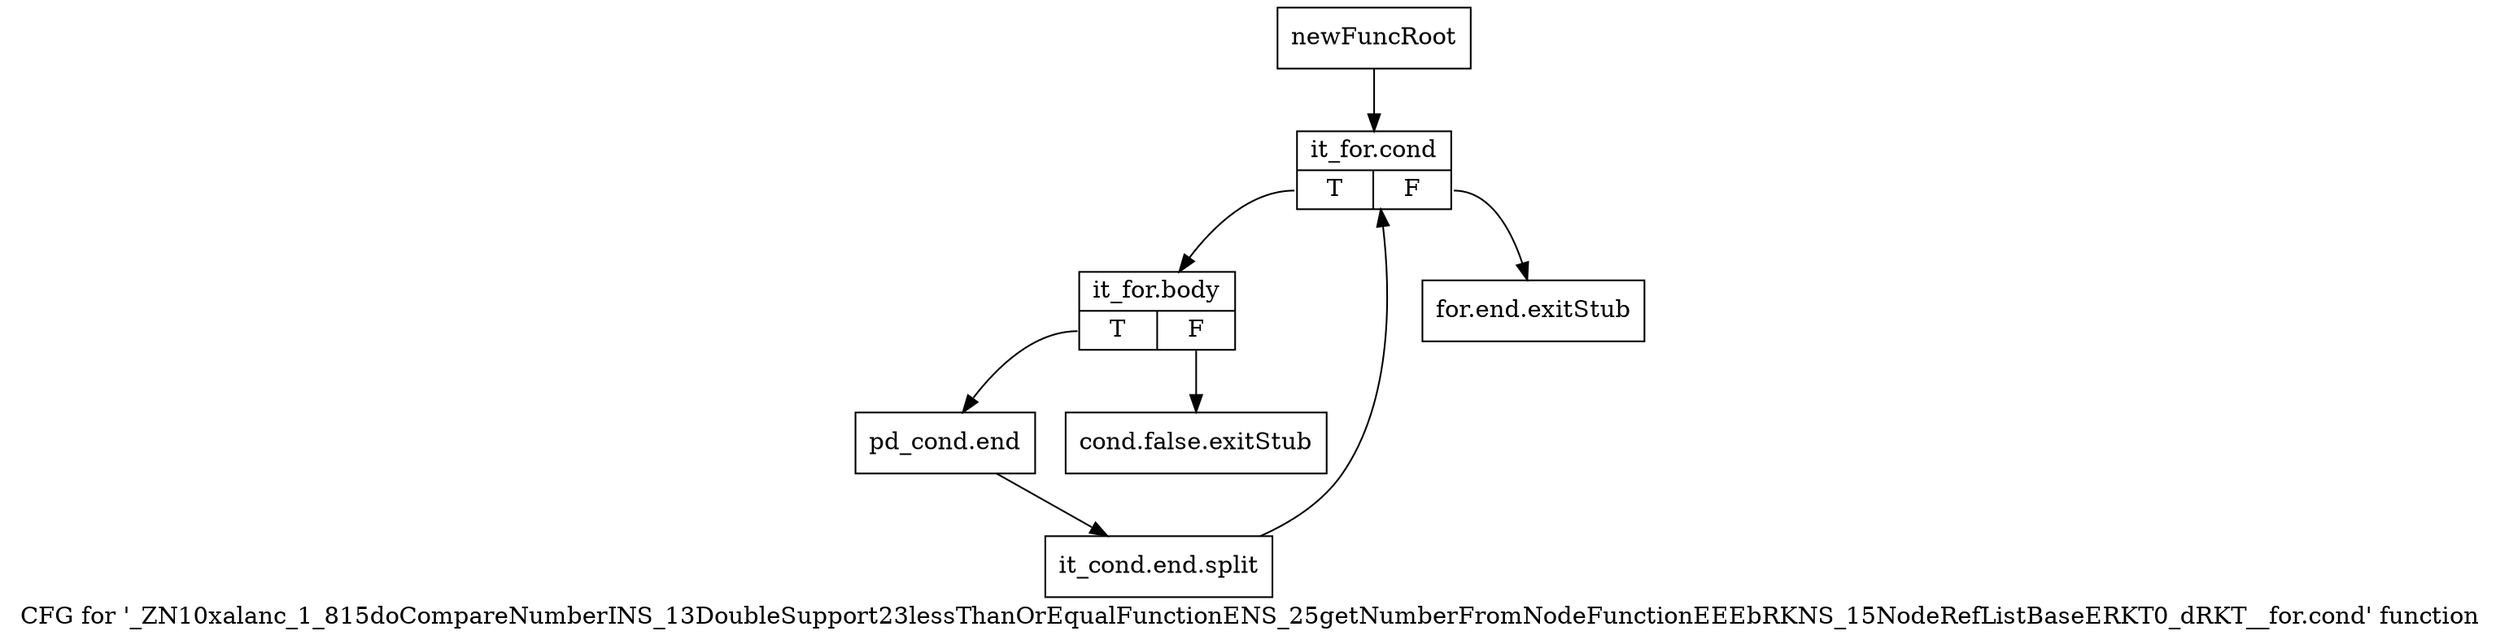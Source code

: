 digraph "CFG for '_ZN10xalanc_1_815doCompareNumberINS_13DoubleSupport23lessThanOrEqualFunctionENS_25getNumberFromNodeFunctionEEEbRKNS_15NodeRefListBaseERKT0_dRKT__for.cond' function" {
	label="CFG for '_ZN10xalanc_1_815doCompareNumberINS_13DoubleSupport23lessThanOrEqualFunctionENS_25getNumberFromNodeFunctionEEEbRKNS_15NodeRefListBaseERKT0_dRKT__for.cond' function";

	Node0x9e21700 [shape=record,label="{newFuncRoot}"];
	Node0x9e21700 -> Node0x9e217f0;
	Node0x9e21750 [shape=record,label="{for.end.exitStub}"];
	Node0x9e217a0 [shape=record,label="{cond.false.exitStub}"];
	Node0x9e217f0 [shape=record,label="{it_for.cond|{<s0>T|<s1>F}}"];
	Node0x9e217f0:s0 -> Node0x9e21840;
	Node0x9e217f0:s1 -> Node0x9e21750;
	Node0x9e21840 [shape=record,label="{it_for.body|{<s0>T|<s1>F}}"];
	Node0x9e21840:s0 -> Node0x9e21890;
	Node0x9e21840:s1 -> Node0x9e217a0;
	Node0x9e21890 [shape=record,label="{pd_cond.end}"];
	Node0x9e21890 -> Node0xd05f350;
	Node0xd05f350 [shape=record,label="{it_cond.end.split}"];
	Node0xd05f350 -> Node0x9e217f0;
}
